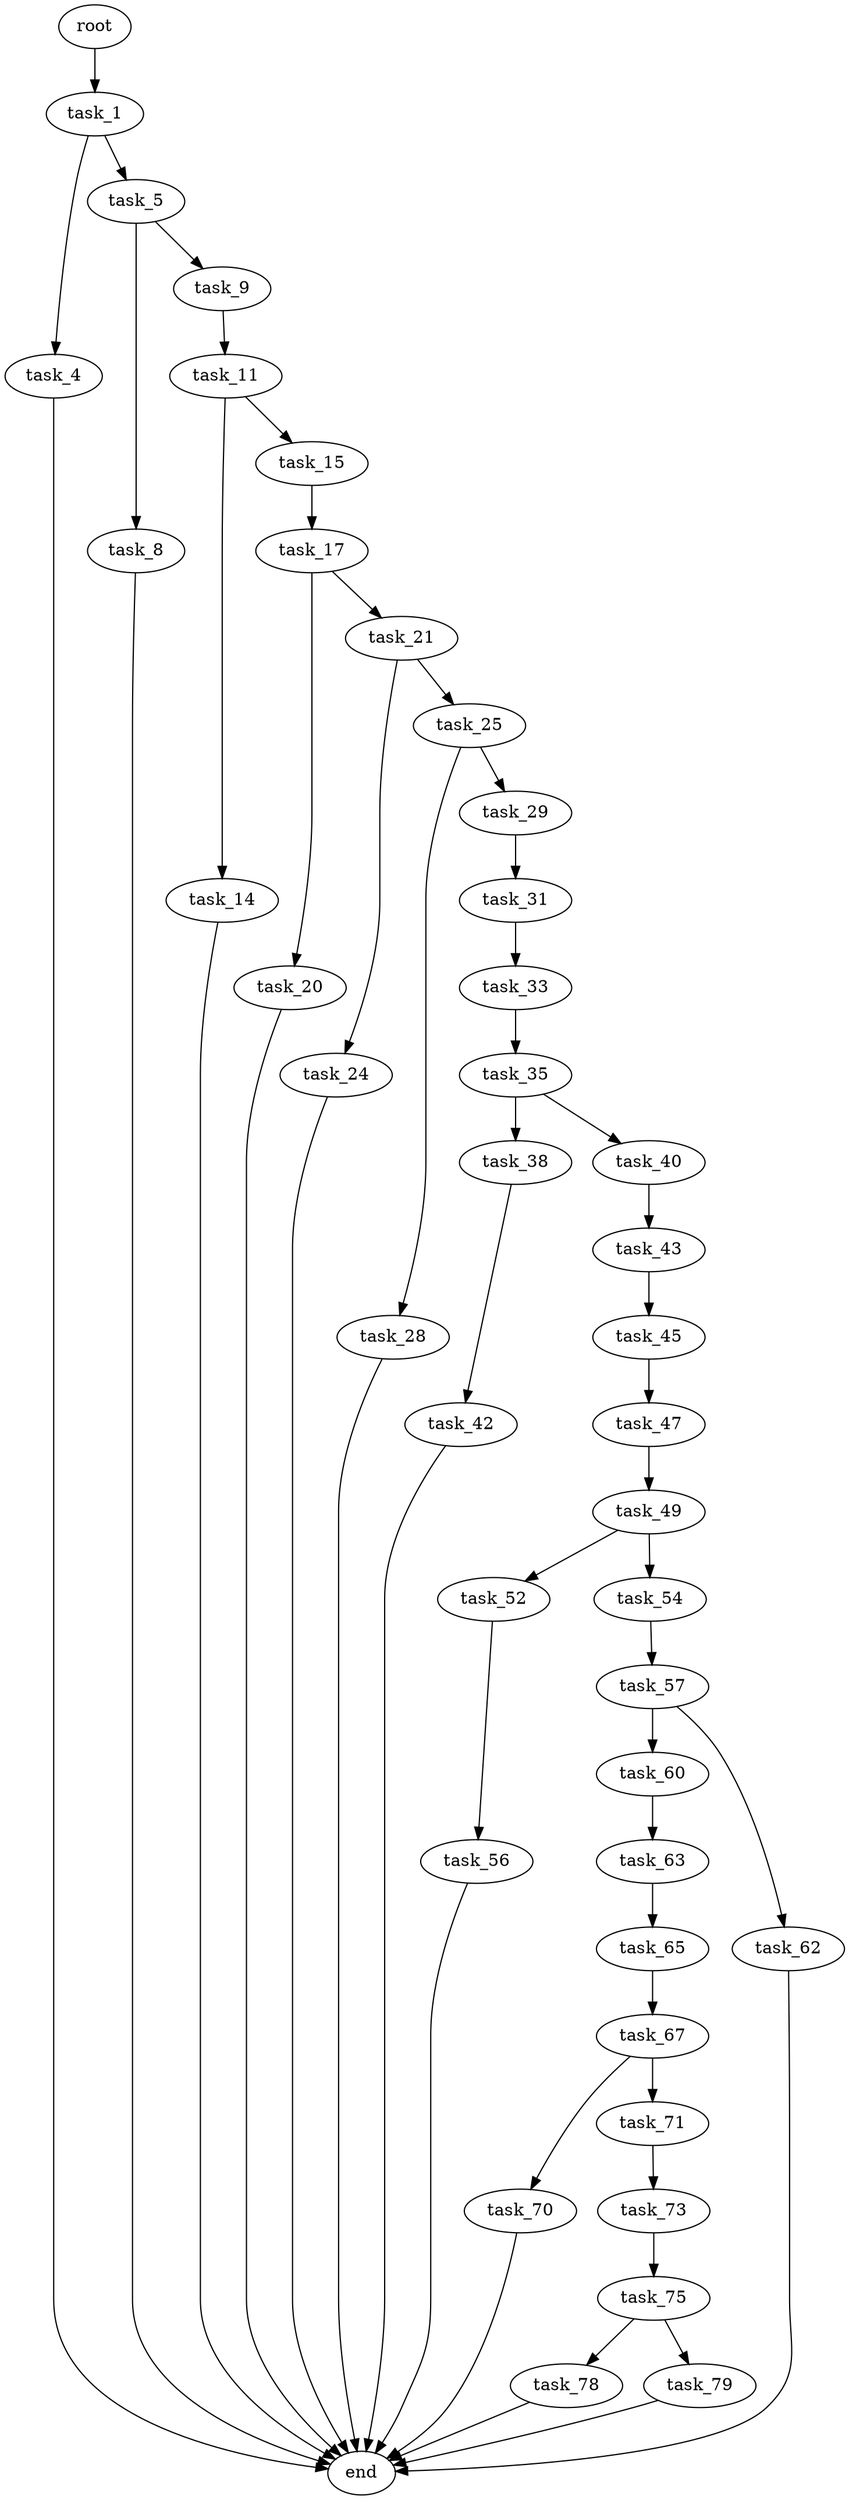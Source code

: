 digraph G {
  root [size="0.000000"];
  task_1 [size="4490378831.000000"];
  task_4 [size="28991029248.000000"];
  task_5 [size="319883570181.000000"];
  end [size="0.000000"];
  task_8 [size="33063127962.000000"];
  task_9 [size="416245153282.000000"];
  task_11 [size="162553287807.000000"];
  task_14 [size="86861822669.000000"];
  task_15 [size="3828391968.000000"];
  task_17 [size="13333513960.000000"];
  task_20 [size="549755813888.000000"];
  task_21 [size="47118995429.000000"];
  task_24 [size="13540061374.000000"];
  task_25 [size="648134658436.000000"];
  task_28 [size="926200139041.000000"];
  task_29 [size="306309113760.000000"];
  task_31 [size="823629279879.000000"];
  task_33 [size="10536474498.000000"];
  task_35 [size="1116682985512.000000"];
  task_38 [size="1062190126.000000"];
  task_40 [size="2737424274.000000"];
  task_42 [size="8589934592.000000"];
  task_43 [size="134217728000.000000"];
  task_45 [size="191306488320.000000"];
  task_47 [size="3603836244.000000"];
  task_49 [size="1717258480.000000"];
  task_52 [size="745044939997.000000"];
  task_54 [size="179195416512.000000"];
  task_56 [size="8589934592.000000"];
  task_57 [size="1430280580.000000"];
  task_60 [size="3593948432.000000"];
  task_62 [size="28991029248.000000"];
  task_63 [size="231928233984.000000"];
  task_65 [size="246806215637.000000"];
  task_67 [size="4752648310.000000"];
  task_70 [size="36607606476.000000"];
  task_71 [size="134217728000.000000"];
  task_73 [size="1073741824000.000000"];
  task_75 [size="54661571472.000000"];
  task_78 [size="12945501515.000000"];
  task_79 [size="1068258146281.000000"];

  root -> task_1 [size="1.000000"];
  task_1 -> task_4 [size="134217728.000000"];
  task_1 -> task_5 [size="134217728.000000"];
  task_4 -> end [size="1.000000"];
  task_5 -> task_8 [size="411041792.000000"];
  task_5 -> task_9 [size="411041792.000000"];
  task_8 -> end [size="1.000000"];
  task_9 -> task_11 [size="838860800.000000"];
  task_11 -> task_14 [size="301989888.000000"];
  task_11 -> task_15 [size="301989888.000000"];
  task_14 -> end [size="1.000000"];
  task_15 -> task_17 [size="75497472.000000"];
  task_17 -> task_20 [size="536870912.000000"];
  task_17 -> task_21 [size="536870912.000000"];
  task_20 -> end [size="1.000000"];
  task_21 -> task_24 [size="33554432.000000"];
  task_21 -> task_25 [size="33554432.000000"];
  task_24 -> end [size="1.000000"];
  task_25 -> task_28 [size="411041792.000000"];
  task_25 -> task_29 [size="411041792.000000"];
  task_28 -> end [size="1.000000"];
  task_29 -> task_31 [size="536870912.000000"];
  task_31 -> task_33 [size="838860800.000000"];
  task_33 -> task_35 [size="536870912.000000"];
  task_35 -> task_38 [size="679477248.000000"];
  task_35 -> task_40 [size="679477248.000000"];
  task_38 -> task_42 [size="75497472.000000"];
  task_40 -> task_43 [size="134217728.000000"];
  task_42 -> end [size="1.000000"];
  task_43 -> task_45 [size="209715200.000000"];
  task_45 -> task_47 [size="134217728.000000"];
  task_47 -> task_49 [size="134217728.000000"];
  task_49 -> task_52 [size="209715200.000000"];
  task_49 -> task_54 [size="209715200.000000"];
  task_52 -> task_56 [size="838860800.000000"];
  task_54 -> task_57 [size="679477248.000000"];
  task_56 -> end [size="1.000000"];
  task_57 -> task_60 [size="134217728.000000"];
  task_57 -> task_62 [size="134217728.000000"];
  task_60 -> task_63 [size="75497472.000000"];
  task_62 -> end [size="1.000000"];
  task_63 -> task_65 [size="301989888.000000"];
  task_65 -> task_67 [size="209715200.000000"];
  task_67 -> task_70 [size="134217728.000000"];
  task_67 -> task_71 [size="134217728.000000"];
  task_70 -> end [size="1.000000"];
  task_71 -> task_73 [size="209715200.000000"];
  task_73 -> task_75 [size="838860800.000000"];
  task_75 -> task_78 [size="209715200.000000"];
  task_75 -> task_79 [size="209715200.000000"];
  task_78 -> end [size="1.000000"];
  task_79 -> end [size="1.000000"];
}
